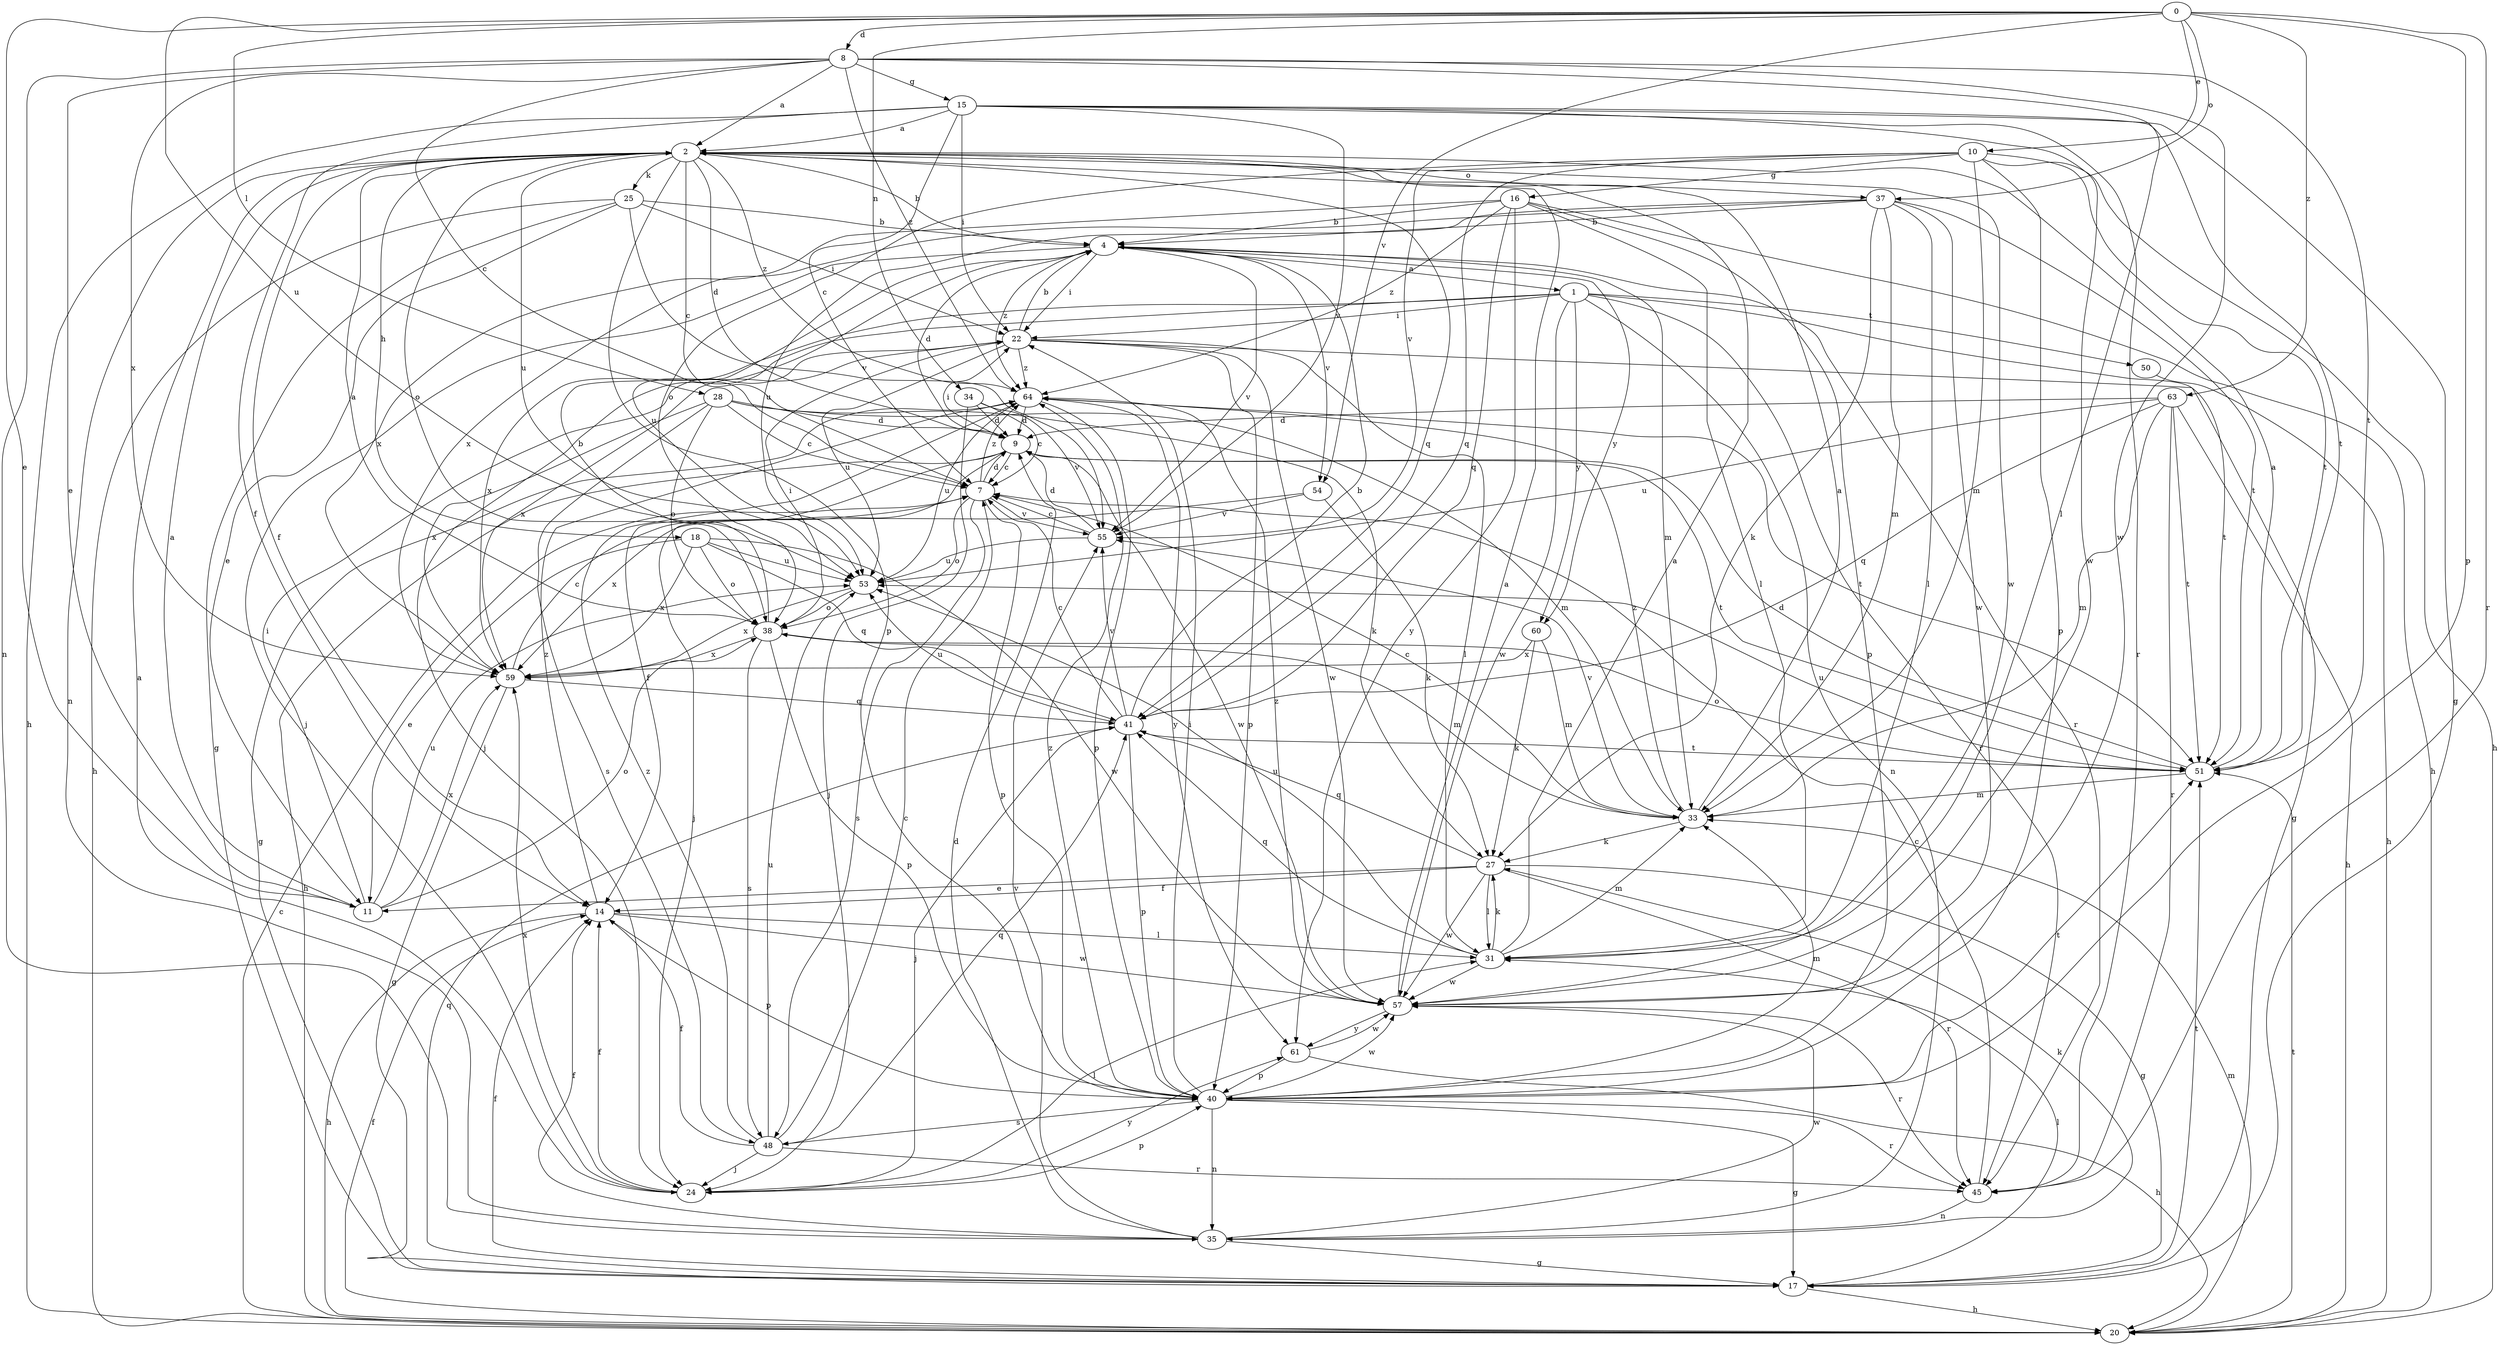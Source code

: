 strict digraph  {
0;
1;
2;
4;
7;
8;
9;
10;
11;
14;
15;
16;
17;
18;
20;
22;
24;
25;
27;
28;
31;
33;
34;
35;
37;
38;
40;
41;
45;
48;
50;
51;
53;
54;
55;
57;
59;
60;
61;
63;
64;
0 -> 8  [label=d];
0 -> 10  [label=e];
0 -> 11  [label=e];
0 -> 28  [label=l];
0 -> 34  [label=n];
0 -> 37  [label=o];
0 -> 40  [label=p];
0 -> 45  [label=r];
0 -> 53  [label=u];
0 -> 54  [label=v];
0 -> 63  [label=z];
1 -> 22  [label=i];
1 -> 24  [label=j];
1 -> 35  [label=n];
1 -> 45  [label=r];
1 -> 50  [label=t];
1 -> 51  [label=t];
1 -> 57  [label=w];
1 -> 59  [label=x];
1 -> 60  [label=y];
2 -> 4  [label=b];
2 -> 7  [label=c];
2 -> 9  [label=d];
2 -> 14  [label=f];
2 -> 18  [label=h];
2 -> 25  [label=k];
2 -> 35  [label=n];
2 -> 37  [label=o];
2 -> 38  [label=o];
2 -> 40  [label=p];
2 -> 41  [label=q];
2 -> 53  [label=u];
2 -> 57  [label=w];
2 -> 64  [label=z];
4 -> 1  [label=a];
4 -> 9  [label=d];
4 -> 22  [label=i];
4 -> 24  [label=j];
4 -> 33  [label=m];
4 -> 45  [label=r];
4 -> 53  [label=u];
4 -> 54  [label=v];
4 -> 55  [label=v];
4 -> 60  [label=y];
4 -> 64  [label=z];
7 -> 9  [label=d];
7 -> 38  [label=o];
7 -> 40  [label=p];
7 -> 48  [label=s];
7 -> 55  [label=v];
7 -> 64  [label=z];
8 -> 2  [label=a];
8 -> 7  [label=c];
8 -> 11  [label=e];
8 -> 15  [label=g];
8 -> 31  [label=l];
8 -> 35  [label=n];
8 -> 51  [label=t];
8 -> 57  [label=w];
8 -> 59  [label=x];
8 -> 64  [label=z];
9 -> 7  [label=c];
9 -> 14  [label=f];
9 -> 20  [label=h];
9 -> 22  [label=i];
9 -> 24  [label=j];
9 -> 51  [label=t];
9 -> 57  [label=w];
10 -> 16  [label=g];
10 -> 20  [label=h];
10 -> 33  [label=m];
10 -> 38  [label=o];
10 -> 40  [label=p];
10 -> 41  [label=q];
10 -> 51  [label=t];
10 -> 55  [label=v];
11 -> 2  [label=a];
11 -> 22  [label=i];
11 -> 38  [label=o];
11 -> 53  [label=u];
11 -> 59  [label=x];
14 -> 20  [label=h];
14 -> 31  [label=l];
14 -> 40  [label=p];
14 -> 57  [label=w];
14 -> 64  [label=z];
15 -> 2  [label=a];
15 -> 7  [label=c];
15 -> 14  [label=f];
15 -> 17  [label=g];
15 -> 20  [label=h];
15 -> 22  [label=i];
15 -> 45  [label=r];
15 -> 51  [label=t];
15 -> 55  [label=v];
15 -> 57  [label=w];
16 -> 4  [label=b];
16 -> 20  [label=h];
16 -> 31  [label=l];
16 -> 40  [label=p];
16 -> 41  [label=q];
16 -> 59  [label=x];
16 -> 61  [label=y];
16 -> 64  [label=z];
17 -> 14  [label=f];
17 -> 20  [label=h];
17 -> 31  [label=l];
17 -> 41  [label=q];
17 -> 51  [label=t];
18 -> 11  [label=e];
18 -> 38  [label=o];
18 -> 41  [label=q];
18 -> 53  [label=u];
18 -> 57  [label=w];
18 -> 59  [label=x];
20 -> 7  [label=c];
20 -> 14  [label=f];
20 -> 33  [label=m];
20 -> 51  [label=t];
22 -> 4  [label=b];
22 -> 17  [label=g];
22 -> 31  [label=l];
22 -> 40  [label=p];
22 -> 53  [label=u];
22 -> 57  [label=w];
22 -> 59  [label=x];
22 -> 64  [label=z];
24 -> 2  [label=a];
24 -> 14  [label=f];
24 -> 31  [label=l];
24 -> 40  [label=p];
24 -> 59  [label=x];
24 -> 61  [label=y];
25 -> 4  [label=b];
25 -> 11  [label=e];
25 -> 17  [label=g];
25 -> 20  [label=h];
25 -> 22  [label=i];
25 -> 55  [label=v];
27 -> 11  [label=e];
27 -> 14  [label=f];
27 -> 17  [label=g];
27 -> 31  [label=l];
27 -> 41  [label=q];
27 -> 45  [label=r];
27 -> 57  [label=w];
28 -> 7  [label=c];
28 -> 9  [label=d];
28 -> 27  [label=k];
28 -> 33  [label=m];
28 -> 38  [label=o];
28 -> 48  [label=s];
28 -> 59  [label=x];
31 -> 2  [label=a];
31 -> 27  [label=k];
31 -> 33  [label=m];
31 -> 41  [label=q];
31 -> 53  [label=u];
31 -> 57  [label=w];
33 -> 2  [label=a];
33 -> 7  [label=c];
33 -> 27  [label=k];
33 -> 55  [label=v];
33 -> 64  [label=z];
34 -> 7  [label=c];
34 -> 9  [label=d];
34 -> 24  [label=j];
34 -> 55  [label=v];
35 -> 9  [label=d];
35 -> 14  [label=f];
35 -> 17  [label=g];
35 -> 27  [label=k];
35 -> 55  [label=v];
35 -> 57  [label=w];
37 -> 4  [label=b];
37 -> 27  [label=k];
37 -> 31  [label=l];
37 -> 33  [label=m];
37 -> 51  [label=t];
37 -> 53  [label=u];
37 -> 57  [label=w];
37 -> 59  [label=x];
38 -> 2  [label=a];
38 -> 4  [label=b];
38 -> 22  [label=i];
38 -> 33  [label=m];
38 -> 40  [label=p];
38 -> 48  [label=s];
38 -> 59  [label=x];
40 -> 17  [label=g];
40 -> 22  [label=i];
40 -> 33  [label=m];
40 -> 35  [label=n];
40 -> 45  [label=r];
40 -> 48  [label=s];
40 -> 51  [label=t];
40 -> 57  [label=w];
40 -> 64  [label=z];
41 -> 4  [label=b];
41 -> 7  [label=c];
41 -> 24  [label=j];
41 -> 40  [label=p];
41 -> 51  [label=t];
41 -> 53  [label=u];
41 -> 55  [label=v];
45 -> 7  [label=c];
45 -> 35  [label=n];
48 -> 7  [label=c];
48 -> 14  [label=f];
48 -> 24  [label=j];
48 -> 41  [label=q];
48 -> 45  [label=r];
48 -> 53  [label=u];
48 -> 64  [label=z];
50 -> 20  [label=h];
51 -> 2  [label=a];
51 -> 9  [label=d];
51 -> 33  [label=m];
51 -> 38  [label=o];
51 -> 53  [label=u];
53 -> 38  [label=o];
53 -> 59  [label=x];
54 -> 27  [label=k];
54 -> 55  [label=v];
54 -> 59  [label=x];
55 -> 7  [label=c];
55 -> 9  [label=d];
55 -> 53  [label=u];
57 -> 2  [label=a];
57 -> 45  [label=r];
57 -> 61  [label=y];
57 -> 64  [label=z];
59 -> 7  [label=c];
59 -> 17  [label=g];
59 -> 41  [label=q];
60 -> 27  [label=k];
60 -> 33  [label=m];
60 -> 59  [label=x];
61 -> 20  [label=h];
61 -> 40  [label=p];
61 -> 57  [label=w];
63 -> 9  [label=d];
63 -> 20  [label=h];
63 -> 33  [label=m];
63 -> 41  [label=q];
63 -> 45  [label=r];
63 -> 51  [label=t];
63 -> 53  [label=u];
64 -> 9  [label=d];
64 -> 17  [label=g];
64 -> 40  [label=p];
64 -> 51  [label=t];
64 -> 53  [label=u];
64 -> 61  [label=y];
}
